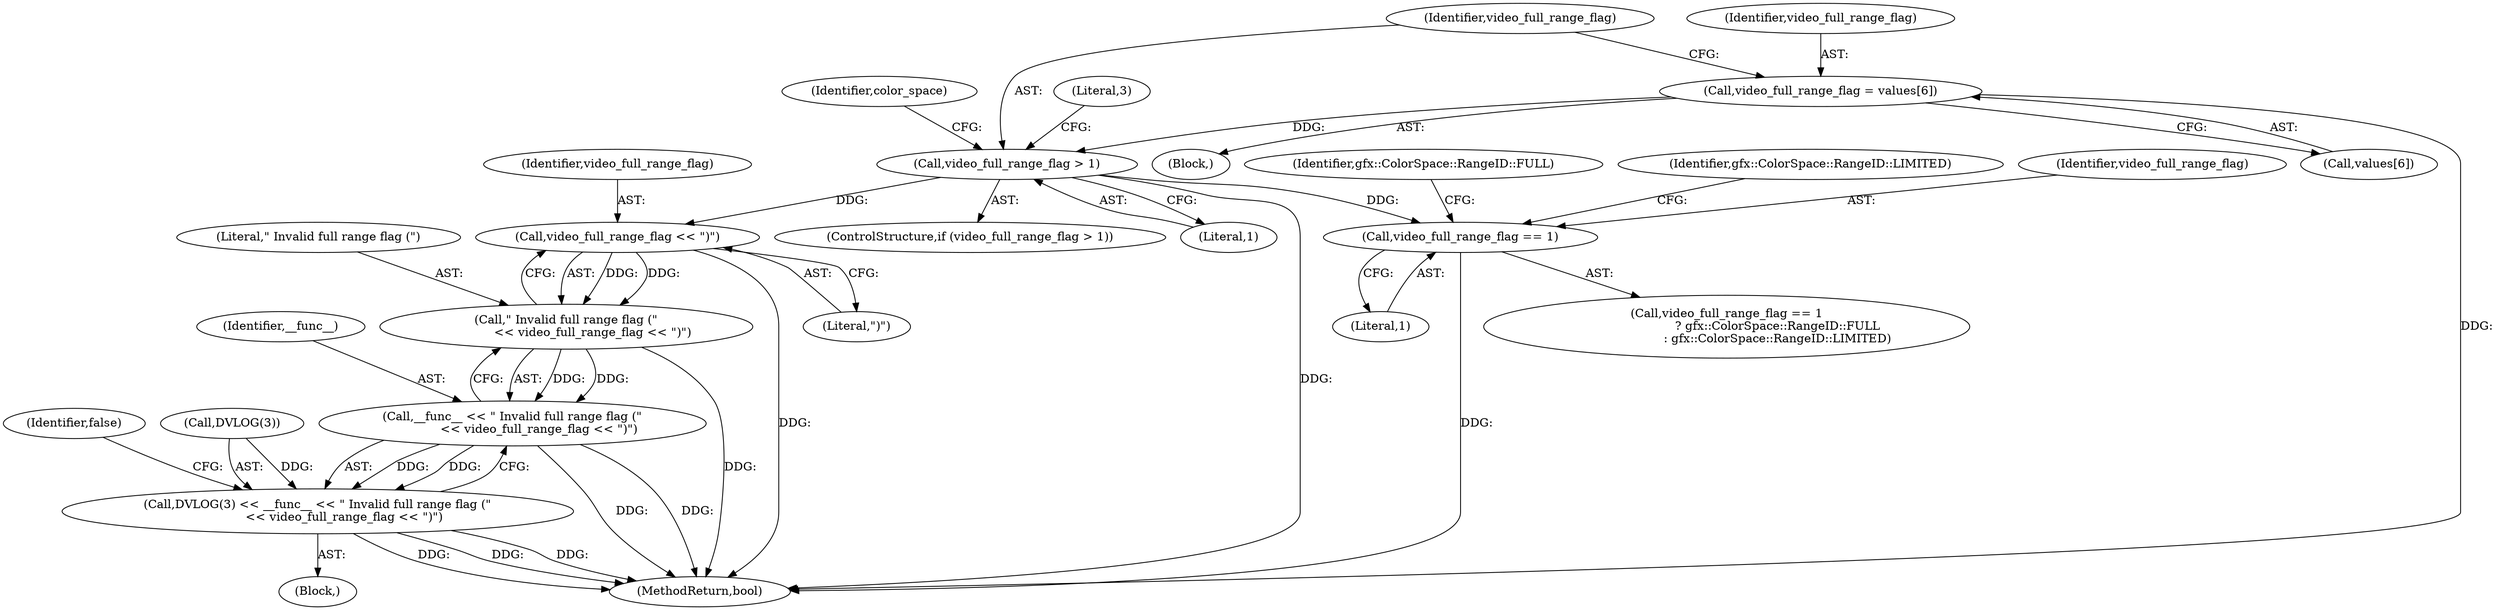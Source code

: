 digraph "0_Chrome_2fb4f2c9c461551d43fdfa28ef4c960da81a47dd_6@array" {
"1000450" [label="(Call,video_full_range_flag = values[6])"];
"1000456" [label="(Call,video_full_range_flag > 1)"];
"1000467" [label="(Call,video_full_range_flag << \")\")"];
"1000465" [label="(Call,\" Invalid full range flag (\"\n              << video_full_range_flag << \")\")"];
"1000463" [label="(Call,__func__ << \" Invalid full range flag (\"\n              << video_full_range_flag << \")\")"];
"1000460" [label="(Call,DVLOG(3) << __func__ << \" Invalid full range flag (\"\n              << video_full_range_flag << \")\")"];
"1000477" [label="(Call,video_full_range_flag == 1)"];
"1000481" [label="(Identifier,gfx::ColorSpace::RangeID::LIMITED)"];
"1000479" [label="(Literal,1)"];
"1000477" [label="(Call,video_full_range_flag == 1)"];
"1000451" [label="(Identifier,video_full_range_flag)"];
"1000464" [label="(Identifier,__func__)"];
"1000476" [label="(Call,video_full_range_flag == 1\n                           ? gfx::ColorSpace::RangeID::FULL\n                           : gfx::ColorSpace::RangeID::LIMITED)"];
"1000478" [label="(Identifier,video_full_range_flag)"];
"1000467" [label="(Call,video_full_range_flag << \")\")"];
"1000450" [label="(Call,video_full_range_flag = values[6])"];
"1000462" [label="(Literal,3)"];
"1000105" [label="(Block,)"];
"1000459" [label="(Block,)"];
"1000474" [label="(Identifier,color_space)"];
"1000469" [label="(Literal,\")\")"];
"1000455" [label="(ControlStructure,if (video_full_range_flag > 1))"];
"1000465" [label="(Call,\" Invalid full range flag (\"\n              << video_full_range_flag << \")\")"];
"1000457" [label="(Identifier,video_full_range_flag)"];
"1000452" [label="(Call,values[6])"];
"1000458" [label="(Literal,1)"];
"1000466" [label="(Literal,\" Invalid full range flag (\")"];
"1000468" [label="(Identifier,video_full_range_flag)"];
"1000471" [label="(Identifier,false)"];
"1000456" [label="(Call,video_full_range_flag > 1)"];
"1000460" [label="(Call,DVLOG(3) << __func__ << \" Invalid full range flag (\"\n              << video_full_range_flag << \")\")"];
"1000480" [label="(Identifier,gfx::ColorSpace::RangeID::FULL)"];
"1000523" [label="(MethodReturn,bool)"];
"1000461" [label="(Call,DVLOG(3))"];
"1000463" [label="(Call,__func__ << \" Invalid full range flag (\"\n              << video_full_range_flag << \")\")"];
"1000450" -> "1000105"  [label="AST: "];
"1000450" -> "1000452"  [label="CFG: "];
"1000451" -> "1000450"  [label="AST: "];
"1000452" -> "1000450"  [label="AST: "];
"1000457" -> "1000450"  [label="CFG: "];
"1000450" -> "1000523"  [label="DDG: "];
"1000450" -> "1000456"  [label="DDG: "];
"1000456" -> "1000455"  [label="AST: "];
"1000456" -> "1000458"  [label="CFG: "];
"1000457" -> "1000456"  [label="AST: "];
"1000458" -> "1000456"  [label="AST: "];
"1000462" -> "1000456"  [label="CFG: "];
"1000474" -> "1000456"  [label="CFG: "];
"1000456" -> "1000523"  [label="DDG: "];
"1000456" -> "1000467"  [label="DDG: "];
"1000456" -> "1000477"  [label="DDG: "];
"1000467" -> "1000465"  [label="AST: "];
"1000467" -> "1000469"  [label="CFG: "];
"1000468" -> "1000467"  [label="AST: "];
"1000469" -> "1000467"  [label="AST: "];
"1000465" -> "1000467"  [label="CFG: "];
"1000467" -> "1000523"  [label="DDG: "];
"1000467" -> "1000465"  [label="DDG: "];
"1000467" -> "1000465"  [label="DDG: "];
"1000465" -> "1000463"  [label="AST: "];
"1000466" -> "1000465"  [label="AST: "];
"1000463" -> "1000465"  [label="CFG: "];
"1000465" -> "1000523"  [label="DDG: "];
"1000465" -> "1000463"  [label="DDG: "];
"1000465" -> "1000463"  [label="DDG: "];
"1000463" -> "1000460"  [label="AST: "];
"1000464" -> "1000463"  [label="AST: "];
"1000460" -> "1000463"  [label="CFG: "];
"1000463" -> "1000523"  [label="DDG: "];
"1000463" -> "1000523"  [label="DDG: "];
"1000463" -> "1000460"  [label="DDG: "];
"1000463" -> "1000460"  [label="DDG: "];
"1000460" -> "1000459"  [label="AST: "];
"1000461" -> "1000460"  [label="AST: "];
"1000471" -> "1000460"  [label="CFG: "];
"1000460" -> "1000523"  [label="DDG: "];
"1000460" -> "1000523"  [label="DDG: "];
"1000460" -> "1000523"  [label="DDG: "];
"1000461" -> "1000460"  [label="DDG: "];
"1000477" -> "1000476"  [label="AST: "];
"1000477" -> "1000479"  [label="CFG: "];
"1000478" -> "1000477"  [label="AST: "];
"1000479" -> "1000477"  [label="AST: "];
"1000480" -> "1000477"  [label="CFG: "];
"1000481" -> "1000477"  [label="CFG: "];
"1000477" -> "1000523"  [label="DDG: "];
}
